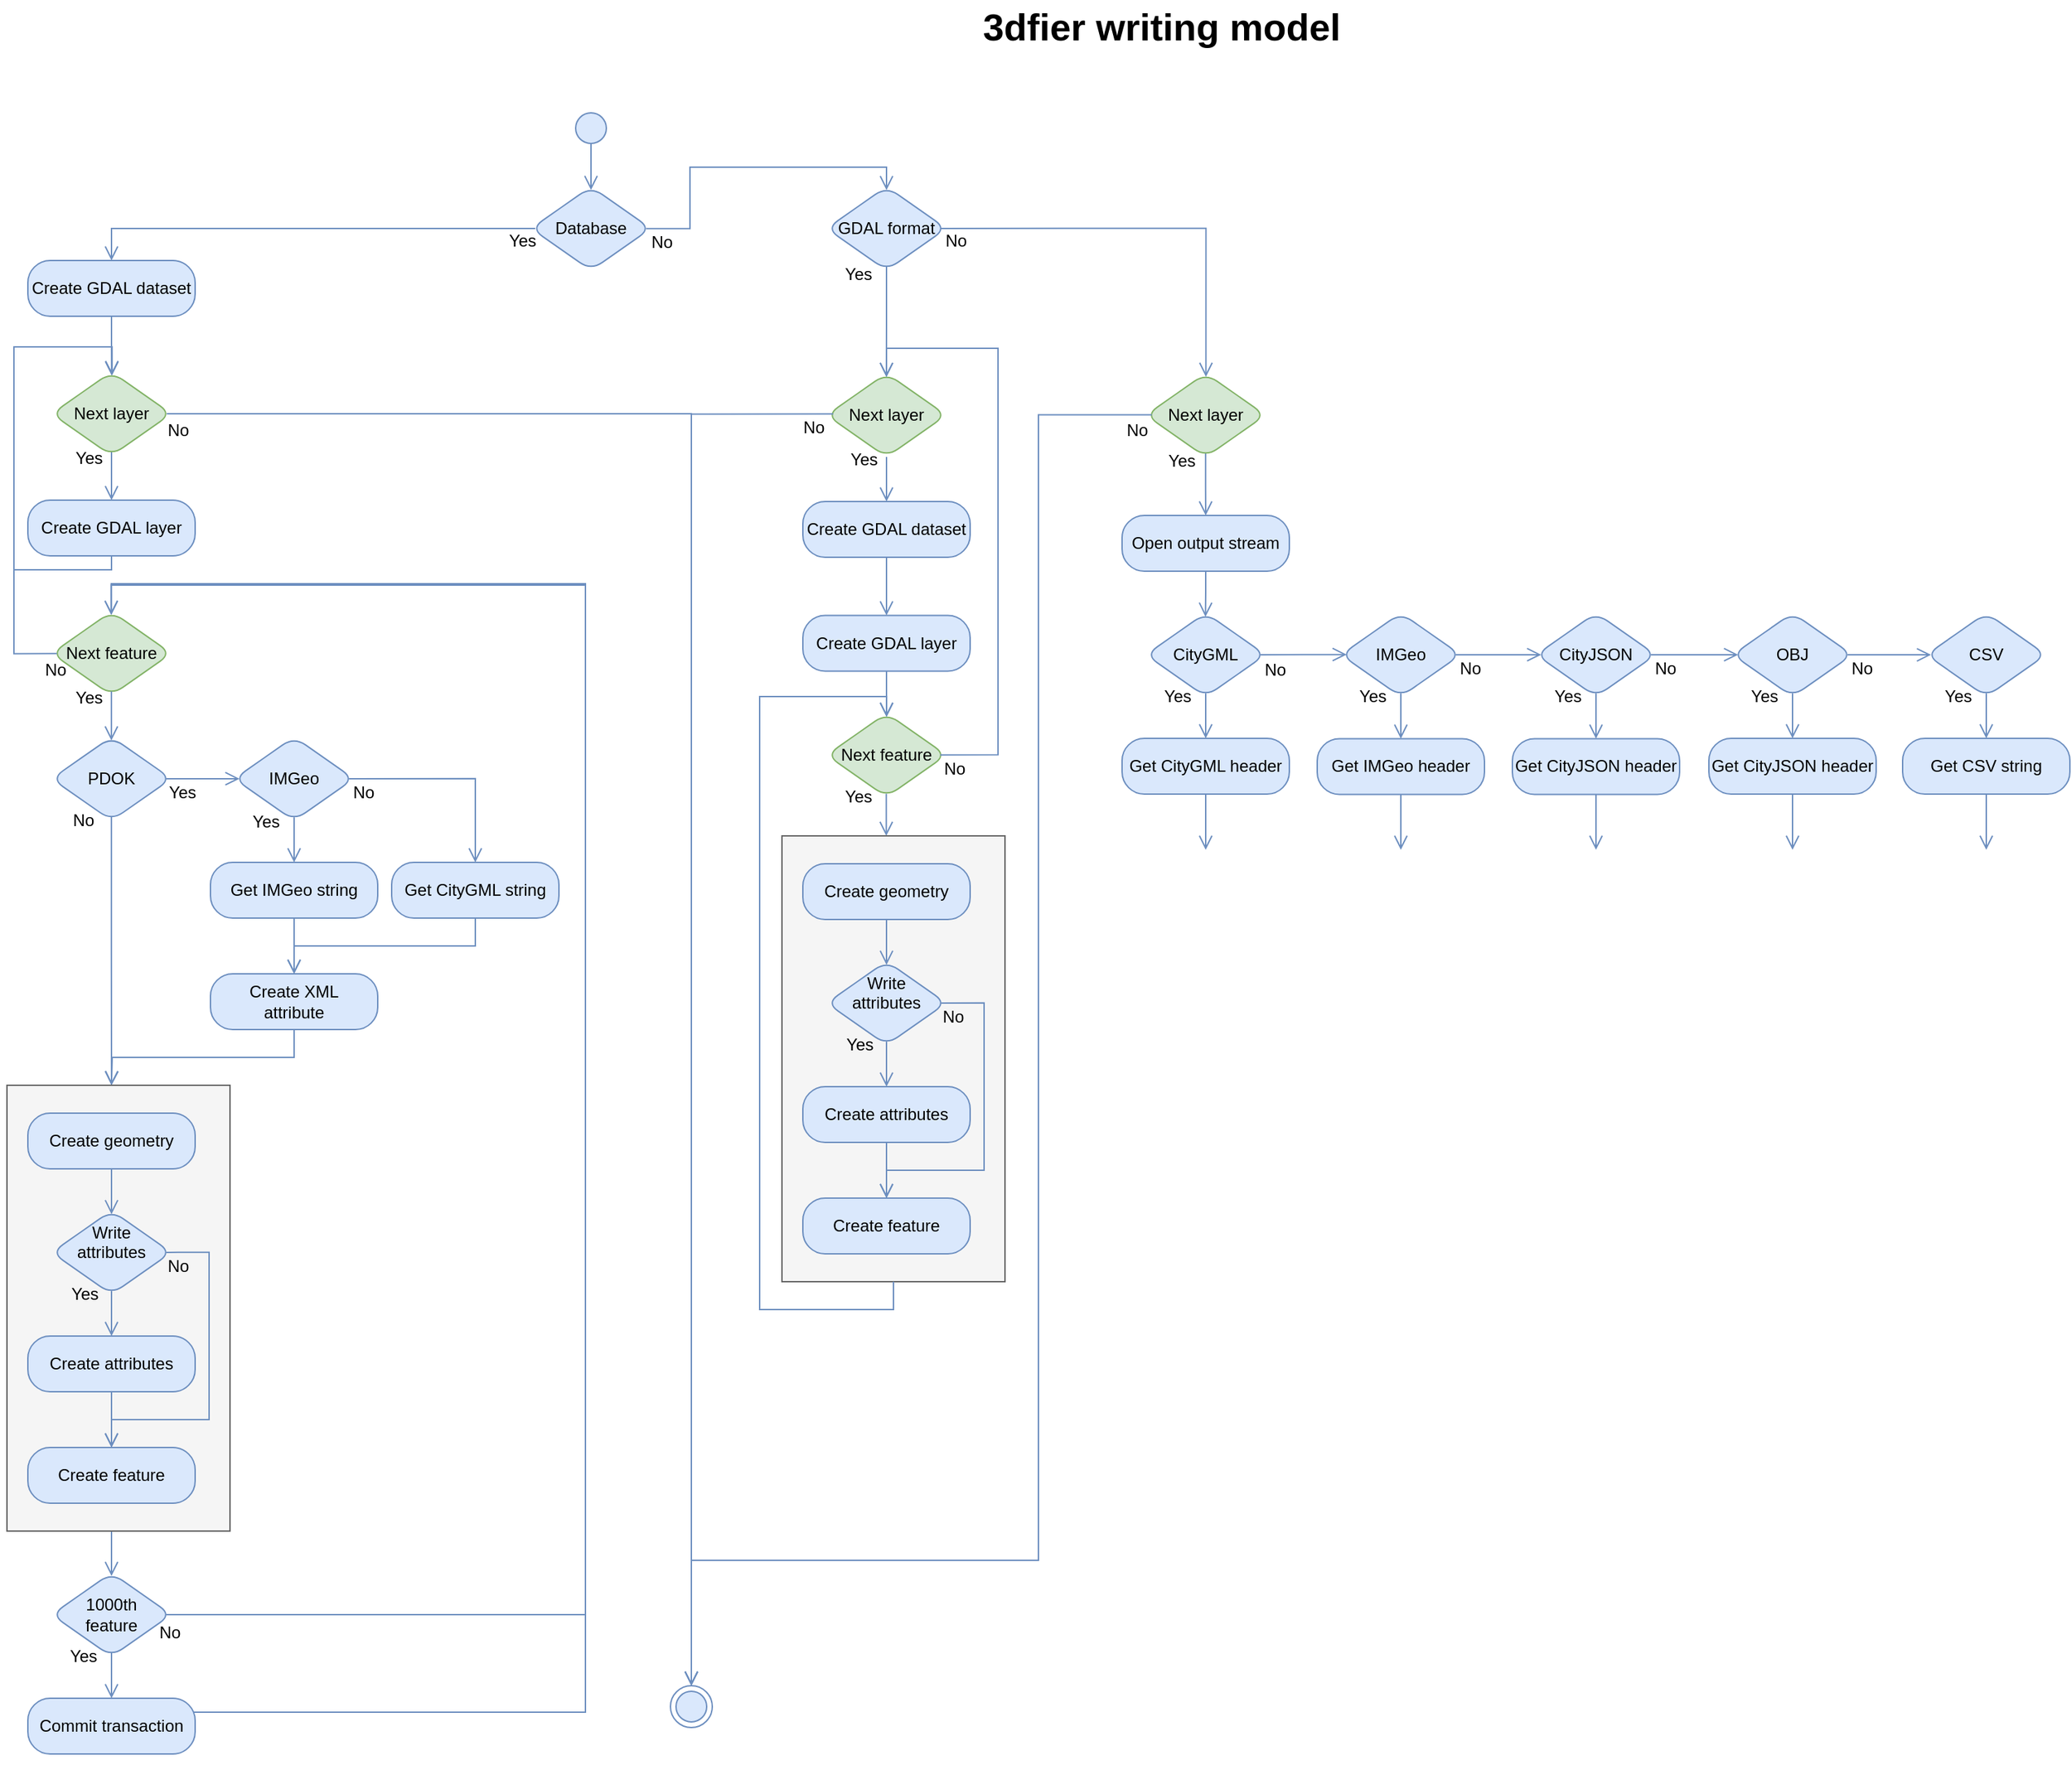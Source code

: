 <mxfile version="12.6.5" type="device"><diagram id="SlvEKLJ4SIaSyPUwSexk" name="Page-1"><mxGraphModel dx="1181" dy="191" grid="1" gridSize="10" guides="1" tooltips="1" connect="1" arrows="1" fold="1" page="1" pageScale="1" pageWidth="850" pageHeight="1100" math="0" shadow="0"><root><mxCell id="0"/><mxCell id="1" parent="0"/><mxCell id="UIED0F15YRQl4tBOvIVr-1" value="3dfier writing model" style="text;strokeColor=none;fillColor=none;html=1;fontSize=27;fontStyle=1;verticalAlign=middle;align=center;rounded=0;shadow=0;" parent="1" vertex="1"><mxGeometry x="78" y="30" width="319" height="40" as="geometry"/></mxCell><mxCell id="UIED0F15YRQl4tBOvIVr-2" value="" style="ellipse;html=1;shape=startState;fillColor=#dae8fc;strokeColor=#6c8ebf;shadow=0;" parent="1" vertex="1"><mxGeometry x="-186" y="107" width="30" height="30" as="geometry"/></mxCell><mxCell id="UIED0F15YRQl4tBOvIVr-3" value="" style="edgeStyle=orthogonalEdgeStyle;html=1;verticalAlign=bottom;endArrow=open;endSize=8;strokeColor=#6c8ebf;fillColor=#dae8fc;shadow=0;exitX=0.5;exitY=0.875;exitDx=0;exitDy=0;rounded=0;exitPerimeter=0;entryX=0.5;entryY=0.04;entryDx=0;entryDy=0;entryPerimeter=0;" parent="1" source="UIED0F15YRQl4tBOvIVr-2" target="UIED0F15YRQl4tBOvIVr-17" edge="1"><mxGeometry relative="1" as="geometry"><mxPoint x="-256" y="164" as="targetPoint"/><mxPoint x="-171" y="161" as="sourcePoint"/></mxGeometry></mxCell><mxCell id="UIED0F15YRQl4tBOvIVr-4" value="Open output stream" style="rounded=1;whiteSpace=wrap;html=1;arcSize=40;fillColor=#dae8fc;strokeColor=#6c8ebf;shadow=0;" parent="1" vertex="1"><mxGeometry x="210" y="400" width="120" height="40" as="geometry"/></mxCell><mxCell id="UIED0F15YRQl4tBOvIVr-9" value="GDAL format" style="rhombus;whiteSpace=wrap;html=1;fillColor=#dae8fc;strokeColor=#6c8ebf;rounded=1;shadow=0;strokeWidth=1;perimeterSpacing=0;" parent="1" vertex="1"><mxGeometry x="-2" y="164.0" width="86" height="60" as="geometry"/></mxCell><mxCell id="UIED0F15YRQl4tBOvIVr-10" value="No" style="text;html=1;strokeColor=none;fillColor=none;align=center;verticalAlign=middle;whiteSpace=wrap;rounded=0;" parent="1" vertex="1"><mxGeometry x="71.0" y="193.0" width="40" height="20" as="geometry"/></mxCell><mxCell id="UIED0F15YRQl4tBOvIVr-11" value="Yes" style="text;html=1;strokeColor=none;fillColor=none;align=center;verticalAlign=middle;whiteSpace=wrap;rounded=0;" parent="1" vertex="1"><mxGeometry x="1.0" y="217.0" width="40" height="20" as="geometry"/></mxCell><mxCell id="UIED0F15YRQl4tBOvIVr-12" value="" style="edgeStyle=orthogonalEdgeStyle;html=1;verticalAlign=bottom;endArrow=open;endSize=8;strokeColor=#6c8ebf;fillColor=#dae8fc;shadow=0;exitX=0.499;exitY=0.952;exitDx=0;exitDy=0;rounded=0;exitPerimeter=0;entryX=0.5;entryY=0;entryDx=0;entryDy=0;" parent="1" source="UIED0F15YRQl4tBOvIVr-22" target="UIED0F15YRQl4tBOvIVr-4" edge="1"><mxGeometry relative="1" as="geometry"><mxPoint x="270" y="290" as="targetPoint"/><mxPoint x="270.172" y="257.56" as="sourcePoint"/></mxGeometry></mxCell><mxCell id="UIED0F15YRQl4tBOvIVr-17" value="Database" style="rhombus;whiteSpace=wrap;html=1;fillColor=#dae8fc;strokeColor=#6c8ebf;rounded=1;shadow=0;strokeWidth=1;perimeterSpacing=0;" parent="1" vertex="1"><mxGeometry x="-214" y="164.0" width="86" height="60" as="geometry"/></mxCell><mxCell id="UIED0F15YRQl4tBOvIVr-18" value="No" style="text;html=1;strokeColor=none;fillColor=none;align=center;verticalAlign=middle;whiteSpace=wrap;rounded=0;" parent="1" vertex="1"><mxGeometry x="-140.0" y="193.86" width="40" height="20" as="geometry"/></mxCell><mxCell id="UIED0F15YRQl4tBOvIVr-19" value="Yes" style="text;html=1;strokeColor=none;fillColor=none;align=center;verticalAlign=middle;whiteSpace=wrap;rounded=0;" parent="1" vertex="1"><mxGeometry x="-240.0" y="193.0" width="40" height="20" as="geometry"/></mxCell><mxCell id="UIED0F15YRQl4tBOvIVr-21" value="" style="edgeStyle=orthogonalEdgeStyle;html=1;verticalAlign=bottom;endArrow=open;endSize=8;strokeColor=#6c8ebf;fillColor=#dae8fc;shadow=0;entryX=0.5;entryY=0.041;entryDx=0;entryDy=0;exitX=0.96;exitY=0.502;exitDx=0;exitDy=0;rounded=0;entryPerimeter=0;exitPerimeter=0;" parent="1" source="UIED0F15YRQl4tBOvIVr-17" target="UIED0F15YRQl4tBOvIVr-9" edge="1"><mxGeometry relative="1" as="geometry"><mxPoint x="434.57" y="189.83" as="targetPoint"/><mxPoint x="395.002" y="189.83" as="sourcePoint"/><Array as="points"><mxPoint x="-100" y="194"/><mxPoint x="-100" y="150"/><mxPoint x="41" y="150"/></Array></mxGeometry></mxCell><mxCell id="UIED0F15YRQl4tBOvIVr-22" value="Next layer" style="rhombus;whiteSpace=wrap;html=1;fillColor=#d5e8d4;strokeColor=#82b366;rounded=1;shadow=0;strokeWidth=1;perimeterSpacing=0;" parent="1" vertex="1"><mxGeometry x="227" y="298.0" width="86" height="60" as="geometry"/></mxCell><mxCell id="UIED0F15YRQl4tBOvIVr-23" value="No" style="text;html=1;strokeColor=none;fillColor=none;align=center;verticalAlign=middle;whiteSpace=wrap;rounded=0;" parent="1" vertex="1"><mxGeometry x="201.0" y="329.0" width="40" height="20" as="geometry"/></mxCell><mxCell id="UIED0F15YRQl4tBOvIVr-24" value="Yes" style="text;html=1;strokeColor=none;fillColor=none;align=center;verticalAlign=middle;whiteSpace=wrap;rounded=0;" parent="1" vertex="1"><mxGeometry x="233.0" y="351.0" width="40" height="20" as="geometry"/></mxCell><mxCell id="UIED0F15YRQl4tBOvIVr-25" value="" style="edgeStyle=orthogonalEdgeStyle;html=1;verticalAlign=bottom;endArrow=open;endSize=8;strokeColor=#6c8ebf;fillColor=#dae8fc;shadow=0;exitX=0.05;exitY=0.495;exitDx=0;exitDy=0;rounded=0;exitPerimeter=0;entryX=0.5;entryY=0;entryDx=0;entryDy=0;" parent="1" source="UIED0F15YRQl4tBOvIVr-22" target="IHtqSzfHKVpkXpdsXyN--73" edge="1"><mxGeometry relative="1" as="geometry"><mxPoint x="390" y="460" as="targetPoint"/><mxPoint x="356.172" y="435.05" as="sourcePoint"/><Array as="points"><mxPoint x="150" y="328"/><mxPoint x="150" y="1150"/><mxPoint x="-99" y="1150"/></Array></mxGeometry></mxCell><mxCell id="UIED0F15YRQl4tBOvIVr-27" value="" style="edgeStyle=orthogonalEdgeStyle;html=1;verticalAlign=bottom;endArrow=open;endSize=8;strokeColor=#6c8ebf;fillColor=#dae8fc;shadow=0;rounded=0;exitX=0.035;exitY=0.5;exitDx=0;exitDy=0;exitPerimeter=0;entryX=0.5;entryY=0;entryDx=0;entryDy=0;" parent="1" source="UIED0F15YRQl4tBOvIVr-17" target="UIED0F15YRQl4tBOvIVr-33" edge="1"><mxGeometry relative="1" as="geometry"><mxPoint x="710" y="178" as="targetPoint"/><mxPoint x="582" y="190" as="sourcePoint"/><Array as="points"><mxPoint x="-515" y="194"/></Array></mxGeometry></mxCell><mxCell id="UIED0F15YRQl4tBOvIVr-28" value="" style="edgeStyle=orthogonalEdgeStyle;html=1;verticalAlign=bottom;endArrow=open;endSize=8;strokeColor=#6c8ebf;fillColor=#dae8fc;shadow=0;rounded=0;entryX=0.499;entryY=0.043;entryDx=0;entryDy=0;entryPerimeter=0;exitX=0.5;exitY=0.955;exitDx=0;exitDy=0;exitPerimeter=0;" parent="1" source="UIED0F15YRQl4tBOvIVr-9" target="IHtqSzfHKVpkXpdsXyN--68" edge="1"><mxGeometry relative="1" as="geometry"><mxPoint x="220.914" y="300.4" as="targetPoint"/><mxPoint x="60" y="230" as="sourcePoint"/></mxGeometry></mxCell><mxCell id="UIED0F15YRQl4tBOvIVr-32" value="Create GDAL layer" style="rounded=1;whiteSpace=wrap;html=1;arcSize=40;fillColor=#dae8fc;strokeColor=#6c8ebf;shadow=0;" parent="1" vertex="1"><mxGeometry x="-575" y="389" width="120" height="40" as="geometry"/></mxCell><mxCell id="UIED0F15YRQl4tBOvIVr-33" value="Create GDAL dataset" style="rounded=1;whiteSpace=wrap;html=1;arcSize=40;fillColor=#dae8fc;strokeColor=#6c8ebf;shadow=0;" parent="1" vertex="1"><mxGeometry x="-575" y="217" width="120" height="40" as="geometry"/></mxCell><mxCell id="UIED0F15YRQl4tBOvIVr-35" value="" style="edgeStyle=orthogonalEdgeStyle;html=1;verticalAlign=bottom;endArrow=open;endSize=8;strokeColor=#6c8ebf;fillColor=#dae8fc;shadow=0;entryX=0.5;entryY=0;entryDx=0;entryDy=0;exitX=0.5;exitY=0.955;exitDx=0;exitDy=0;rounded=0;exitPerimeter=0;" parent="1" source="UIED0F15YRQl4tBOvIVr-38" target="UIED0F15YRQl4tBOvIVr-32" edge="1"><mxGeometry relative="1" as="geometry"><mxPoint x="-790.172" y="269.19" as="targetPoint"/><mxPoint x="-515" y="256.61" as="sourcePoint"/></mxGeometry></mxCell><mxCell id="UIED0F15YRQl4tBOvIVr-38" value="Next layer" style="rhombus;whiteSpace=wrap;html=1;fillColor=#d5e8d4;strokeColor=#82b366;rounded=1;shadow=0;strokeWidth=1;perimeterSpacing=0;" parent="1" vertex="1"><mxGeometry x="-558" y="297" width="86" height="60" as="geometry"/></mxCell><mxCell id="UIED0F15YRQl4tBOvIVr-39" value="No" style="text;html=1;strokeColor=none;fillColor=none;align=center;verticalAlign=middle;whiteSpace=wrap;rounded=0;" parent="1" vertex="1"><mxGeometry x="-487.0" y="328.75" width="40" height="20" as="geometry"/></mxCell><mxCell id="UIED0F15YRQl4tBOvIVr-40" value="Yes" style="text;html=1;strokeColor=none;fillColor=none;align=center;verticalAlign=middle;whiteSpace=wrap;rounded=0;" parent="1" vertex="1"><mxGeometry x="-551.0" y="348.75" width="40" height="20" as="geometry"/></mxCell><mxCell id="UIED0F15YRQl4tBOvIVr-42" value="" style="edgeStyle=orthogonalEdgeStyle;html=1;verticalAlign=bottom;endArrow=open;endSize=8;strokeColor=#6c8ebf;fillColor=#dae8fc;shadow=0;exitX=0.5;exitY=1;exitDx=0;exitDy=0;rounded=0;entryX=0.504;entryY=0.039;entryDx=0;entryDy=0;entryPerimeter=0;" parent="1" source="UIED0F15YRQl4tBOvIVr-33" target="UIED0F15YRQl4tBOvIVr-38" edge="1"><mxGeometry relative="1" as="geometry"><mxPoint x="-495" y="289" as="targetPoint"/><mxPoint x="-504.344" y="363.21" as="sourcePoint"/></mxGeometry></mxCell><mxCell id="UIED0F15YRQl4tBOvIVr-43" value="" style="edgeStyle=orthogonalEdgeStyle;html=1;verticalAlign=bottom;endArrow=open;endSize=8;strokeColor=#6c8ebf;fillColor=#dae8fc;shadow=0;entryX=0.503;entryY=0.042;entryDx=0;entryDy=0;exitX=0.5;exitY=1;exitDx=0;exitDy=0;rounded=0;entryPerimeter=0;" parent="1" source="UIED0F15YRQl4tBOvIVr-32" target="UIED0F15YRQl4tBOvIVr-38" edge="1"><mxGeometry relative="1" as="geometry"><mxPoint x="-505" y="394.75" as="targetPoint"/><mxPoint x="-505.344" y="363.46" as="sourcePoint"/><Array as="points"><mxPoint x="-515" y="439"/><mxPoint x="-585" y="439"/><mxPoint x="-585" y="279"/><mxPoint x="-515" y="279"/></Array></mxGeometry></mxCell><mxCell id="UIED0F15YRQl4tBOvIVr-44" value="" style="edgeStyle=orthogonalEdgeStyle;html=1;verticalAlign=bottom;endArrow=open;endSize=8;strokeColor=#6c8ebf;fillColor=#dae8fc;shadow=0;exitX=0.961;exitY=0.5;exitDx=0;exitDy=0;rounded=0;exitPerimeter=0;entryX=0.5;entryY=0;entryDx=0;entryDy=0;" parent="1" source="UIED0F15YRQl4tBOvIVr-38" target="IHtqSzfHKVpkXpdsXyN--73" edge="1"><mxGeometry relative="1" as="geometry"><mxPoint x="-140" y="436" as="targetPoint"/><mxPoint x="-505" y="399.667" as="sourcePoint"/><Array as="points"><mxPoint x="-99" y="327"/></Array></mxGeometry></mxCell><mxCell id="UIED0F15YRQl4tBOvIVr-45" value="Next feature" style="rhombus;whiteSpace=wrap;html=1;fillColor=#d5e8d4;strokeColor=#82b366;rounded=1;shadow=0;strokeWidth=1;perimeterSpacing=0;" parent="1" vertex="1"><mxGeometry x="-558" y="469" width="86" height="60" as="geometry"/></mxCell><mxCell id="UIED0F15YRQl4tBOvIVr-46" value="No" style="text;html=1;strokeColor=none;fillColor=none;align=center;verticalAlign=middle;whiteSpace=wrap;rounded=0;" parent="1" vertex="1"><mxGeometry x="-575.0" y="500.75" width="40" height="20" as="geometry"/></mxCell><mxCell id="UIED0F15YRQl4tBOvIVr-47" value="Yes" style="text;html=1;strokeColor=none;fillColor=none;align=center;verticalAlign=middle;whiteSpace=wrap;rounded=0;" parent="1" vertex="1"><mxGeometry x="-551.0" y="520.75" width="40" height="20" as="geometry"/></mxCell><mxCell id="UIED0F15YRQl4tBOvIVr-48" value="" style="edgeStyle=orthogonalEdgeStyle;html=1;verticalAlign=bottom;endArrow=open;endSize=8;strokeColor=#6c8ebf;fillColor=#dae8fc;shadow=0;exitX=0.499;exitY=0.955;exitDx=0;exitDy=0;rounded=0;exitPerimeter=0;entryX=0.499;entryY=0.043;entryDx=0;entryDy=0;entryPerimeter=0;" parent="1" source="UIED0F15YRQl4tBOvIVr-45" target="IHtqSzfHKVpkXpdsXyN--44" edge="1"><mxGeometry relative="1" as="geometry"><mxPoint x="-515" y="565" as="targetPoint"/><mxPoint x="-511.004" y="529" as="sourcePoint"/><Array as="points"/></mxGeometry></mxCell><mxCell id="UIED0F15YRQl4tBOvIVr-49" value="" style="edgeStyle=orthogonalEdgeStyle;html=1;verticalAlign=bottom;endArrow=open;endSize=8;strokeColor=#6c8ebf;fillColor=#dae8fc;shadow=0;rounded=0;entryX=0.498;entryY=0.04;entryDx=0;entryDy=0;entryPerimeter=0;exitX=0.5;exitY=1;exitDx=0;exitDy=0;" parent="1" source="IHtqSzfHKVpkXpdsXyN--41" target="UIED0F15YRQl4tBOvIVr-45" edge="1"><mxGeometry relative="1" as="geometry"><mxPoint x="-512.667" y="469" as="targetPoint"/><mxPoint x="-505" y="1359" as="sourcePoint"/><Array as="points"><mxPoint x="-515" y="1259"/><mxPoint x="-175" y="1259"/><mxPoint x="-175" y="449"/><mxPoint x="-515" y="449"/></Array></mxGeometry></mxCell><mxCell id="IHtqSzfHKVpkXpdsXyN--1" value="" style="edgeStyle=orthogonalEdgeStyle;html=1;verticalAlign=bottom;endArrow=open;endSize=8;strokeColor=#6c8ebf;fillColor=#dae8fc;shadow=0;entryX=0.502;entryY=0.044;entryDx=0;entryDy=0;exitX=0.044;exitY=0.503;exitDx=0;exitDy=0;rounded=0;exitPerimeter=0;entryPerimeter=0;" parent="1" source="UIED0F15YRQl4tBOvIVr-45" target="UIED0F15YRQl4tBOvIVr-38" edge="1"><mxGeometry relative="1" as="geometry"><mxPoint x="-505" y="310" as="targetPoint"/><mxPoint x="-505" y="439" as="sourcePoint"/><Array as="points"><mxPoint x="-585" y="499"/><mxPoint x="-585" y="279"/><mxPoint x="-515" y="279"/></Array></mxGeometry></mxCell><mxCell id="IHtqSzfHKVpkXpdsXyN--2" value="IMGeo" style="rhombus;whiteSpace=wrap;html=1;fillColor=#dae8fc;strokeColor=#6c8ebf;rounded=1;shadow=0;strokeWidth=1;perimeterSpacing=0;" parent="1" vertex="1"><mxGeometry x="-427" y="559" width="86" height="60" as="geometry"/></mxCell><mxCell id="IHtqSzfHKVpkXpdsXyN--3" value="No" style="text;html=1;strokeColor=none;fillColor=none;align=center;verticalAlign=middle;whiteSpace=wrap;rounded=0;" parent="1" vertex="1"><mxGeometry x="-354.0" y="589.0" width="40" height="20" as="geometry"/></mxCell><mxCell id="IHtqSzfHKVpkXpdsXyN--4" value="Yes" style="text;html=1;strokeColor=none;fillColor=none;align=center;verticalAlign=middle;whiteSpace=wrap;rounded=0;" parent="1" vertex="1"><mxGeometry x="-424.0" y="610.0" width="40" height="20" as="geometry"/></mxCell><mxCell id="IHtqSzfHKVpkXpdsXyN--5" value="" style="edgeStyle=orthogonalEdgeStyle;html=1;verticalAlign=bottom;endArrow=open;endSize=8;strokeColor=#6c8ebf;fillColor=#dae8fc;shadow=0;exitX=0.5;exitY=0.96;exitDx=0;exitDy=0;rounded=0;exitPerimeter=0;entryX=0.5;entryY=0;entryDx=0;entryDy=0;" parent="1" source="IHtqSzfHKVpkXpdsXyN--2" target="IHtqSzfHKVpkXpdsXyN--12" edge="1"><mxGeometry relative="1" as="geometry"><mxPoint x="-383.793" y="651.491" as="targetPoint"/><mxPoint x="-383.828" y="618.81" as="sourcePoint"/></mxGeometry></mxCell><mxCell id="IHtqSzfHKVpkXpdsXyN--6" value="" style="edgeStyle=orthogonalEdgeStyle;html=1;verticalAlign=bottom;endArrow=open;endSize=8;strokeColor=#6c8ebf;fillColor=#dae8fc;shadow=0;rounded=0;entryX=0.5;entryY=0;entryDx=0;entryDy=0;exitX=0.956;exitY=0.499;exitDx=0;exitDy=0;exitPerimeter=0;" parent="1" source="IHtqSzfHKVpkXpdsXyN--2" target="IHtqSzfHKVpkXpdsXyN--14" edge="1"><mxGeometry relative="1" as="geometry"><mxPoint x="-559" y="601" as="targetPoint"/><mxPoint x="-344" y="589" as="sourcePoint"/></mxGeometry></mxCell><mxCell id="IHtqSzfHKVpkXpdsXyN--12" value="Get IMGeo string" style="rounded=1;whiteSpace=wrap;html=1;arcSize=40;fillColor=#dae8fc;strokeColor=#6c8ebf;shadow=0;" parent="1" vertex="1"><mxGeometry x="-444" y="649" width="120" height="40" as="geometry"/></mxCell><mxCell id="IHtqSzfHKVpkXpdsXyN--13" value="" style="edgeStyle=orthogonalEdgeStyle;html=1;verticalAlign=bottom;endArrow=open;endSize=8;strokeColor=#6c8ebf;fillColor=#dae8fc;shadow=0;entryX=0.5;entryY=0;entryDx=0;entryDy=0;exitX=0.5;exitY=1;exitDx=0;exitDy=0;rounded=0;" parent="1" source="IHtqSzfHKVpkXpdsXyN--12" target="IHtqSzfHKVpkXpdsXyN--16" edge="1"><mxGeometry relative="1" as="geometry"><mxPoint x="-384.2" y="726" as="targetPoint"/><mxPoint x="-384.2" y="689" as="sourcePoint"/></mxGeometry></mxCell><mxCell id="IHtqSzfHKVpkXpdsXyN--14" value="Get CityGML string" style="rounded=1;whiteSpace=wrap;html=1;arcSize=40;fillColor=#dae8fc;strokeColor=#6c8ebf;shadow=0;" parent="1" vertex="1"><mxGeometry x="-314" y="649" width="120" height="40" as="geometry"/></mxCell><mxCell id="IHtqSzfHKVpkXpdsXyN--15" value="" style="edgeStyle=orthogonalEdgeStyle;html=1;verticalAlign=bottom;endArrow=open;endSize=8;strokeColor=#6c8ebf;fillColor=#dae8fc;shadow=0;exitX=0.5;exitY=1;exitDx=0;exitDy=0;rounded=0;entryX=0.5;entryY=0;entryDx=0;entryDy=0;" parent="1" source="IHtqSzfHKVpkXpdsXyN--14" target="IHtqSzfHKVpkXpdsXyN--16" edge="1"><mxGeometry relative="1" as="geometry"><mxPoint x="-344" y="729" as="targetPoint"/><mxPoint x="-256.2" y="680.43" as="sourcePoint"/></mxGeometry></mxCell><mxCell id="IHtqSzfHKVpkXpdsXyN--16" value="Create XML&lt;br&gt;attribute" style="rounded=1;whiteSpace=wrap;html=1;arcSize=40;fillColor=#dae8fc;strokeColor=#6c8ebf;shadow=0;" parent="1" vertex="1"><mxGeometry x="-444" y="729" width="120" height="40" as="geometry"/></mxCell><mxCell id="IHtqSzfHKVpkXpdsXyN--17" value="" style="edgeStyle=orthogonalEdgeStyle;html=1;verticalAlign=bottom;endArrow=open;endSize=8;strokeColor=#6c8ebf;fillColor=#dae8fc;shadow=0;entryX=0.5;entryY=0;entryDx=0;entryDy=0;exitX=0.5;exitY=1;exitDx=0;exitDy=0;rounded=0;" parent="1" source="IHtqSzfHKVpkXpdsXyN--16" edge="1"><mxGeometry relative="1" as="geometry"><mxPoint x="-515" y="809" as="targetPoint"/><mxPoint x="-515.2" y="769" as="sourcePoint"/></mxGeometry></mxCell><mxCell id="IHtqSzfHKVpkXpdsXyN--22" value="" style="edgeStyle=orthogonalEdgeStyle;html=1;verticalAlign=bottom;endArrow=open;endSize=8;strokeColor=#6c8ebf;fillColor=#dae8fc;shadow=0;exitX=0.5;exitY=1;exitDx=0;exitDy=0;rounded=0;entryX=0.5;entryY=0.037;entryDx=0;entryDy=0;entryPerimeter=0;" parent="1" edge="1"><mxGeometry relative="1" as="geometry"><mxPoint x="-515" y="1161.22" as="targetPoint"/><mxPoint x="-515" y="1129" as="sourcePoint"/></mxGeometry></mxCell><mxCell id="IHtqSzfHKVpkXpdsXyN--38" value="1000th &lt;br&gt;feature" style="rhombus;whiteSpace=wrap;html=1;fillColor=#dae8fc;strokeColor=#6c8ebf;rounded=1;shadow=0;strokeWidth=1;perimeterSpacing=0;" parent="1" vertex="1"><mxGeometry x="-558" y="1159" width="86" height="60" as="geometry"/></mxCell><mxCell id="IHtqSzfHKVpkXpdsXyN--39" value="No" style="text;html=1;strokeColor=none;fillColor=none;align=center;verticalAlign=middle;whiteSpace=wrap;rounded=0;" parent="1" vertex="1"><mxGeometry x="-493.0" y="1192" width="40" height="20" as="geometry"/></mxCell><mxCell id="IHtqSzfHKVpkXpdsXyN--40" value="Yes" style="text;html=1;strokeColor=none;fillColor=none;align=center;verticalAlign=middle;whiteSpace=wrap;rounded=0;" parent="1" vertex="1"><mxGeometry x="-555.0" y="1209" width="40" height="20" as="geometry"/></mxCell><mxCell id="IHtqSzfHKVpkXpdsXyN--41" value="Commit transaction" style="rounded=1;whiteSpace=wrap;html=1;arcSize=40;fillColor=#dae8fc;strokeColor=#6c8ebf;shadow=0;" parent="1" vertex="1"><mxGeometry x="-575" y="1249" width="120" height="40" as="geometry"/></mxCell><mxCell id="IHtqSzfHKVpkXpdsXyN--42" value="" style="edgeStyle=orthogonalEdgeStyle;html=1;verticalAlign=bottom;endArrow=open;endSize=8;strokeColor=#6c8ebf;fillColor=#dae8fc;shadow=0;exitX=0.955;exitY=0.5;exitDx=0;exitDy=0;rounded=0;exitPerimeter=0;entryX=0.498;entryY=0.04;entryDx=0;entryDy=0;entryPerimeter=0;" parent="1" source="IHtqSzfHKVpkXpdsXyN--38" target="UIED0F15YRQl4tBOvIVr-45" edge="1"><mxGeometry relative="1" as="geometry"><mxPoint x="-315" y="1069" as="targetPoint"/><mxPoint x="-513.2" y="1169" as="sourcePoint"/><Array as="points"><mxPoint x="-175" y="1189"/><mxPoint x="-175" y="450"/><mxPoint x="-515" y="450"/></Array></mxGeometry></mxCell><mxCell id="IHtqSzfHKVpkXpdsXyN--43" value="" style="edgeStyle=orthogonalEdgeStyle;html=1;verticalAlign=bottom;endArrow=open;endSize=8;strokeColor=#6c8ebf;fillColor=#dae8fc;shadow=0;exitX=0.5;exitY=0.955;exitDx=0;exitDy=0;rounded=0;exitPerimeter=0;entryX=0.5;entryY=0;entryDx=0;entryDy=0;" parent="1" source="IHtqSzfHKVpkXpdsXyN--38" target="IHtqSzfHKVpkXpdsXyN--41" edge="1"><mxGeometry relative="1" as="geometry"><mxPoint x="-515" y="1249" as="targetPoint"/><mxPoint x="-503" y="1299" as="sourcePoint"/></mxGeometry></mxCell><mxCell id="IHtqSzfHKVpkXpdsXyN--44" value="PDOK" style="rhombus;whiteSpace=wrap;html=1;fillColor=#dae8fc;strokeColor=#6c8ebf;rounded=1;shadow=0;strokeWidth=1;perimeterSpacing=0;" parent="1" vertex="1"><mxGeometry x="-558" y="558.95" width="86" height="60" as="geometry"/></mxCell><mxCell id="IHtqSzfHKVpkXpdsXyN--45" value="No" style="text;html=1;strokeColor=none;fillColor=none;align=center;verticalAlign=middle;whiteSpace=wrap;rounded=0;rotation=0;" parent="1" vertex="1"><mxGeometry x="-555.0" y="609.0" width="40" height="20" as="geometry"/></mxCell><mxCell id="IHtqSzfHKVpkXpdsXyN--46" value="Yes" style="text;html=1;strokeColor=none;fillColor=none;align=center;verticalAlign=middle;whiteSpace=wrap;rounded=0;" parent="1" vertex="1"><mxGeometry x="-484.0" y="589.0" width="40" height="20" as="geometry"/></mxCell><mxCell id="IHtqSzfHKVpkXpdsXyN--47" value="" style="edgeStyle=orthogonalEdgeStyle;html=1;verticalAlign=bottom;endArrow=open;endSize=8;strokeColor=#6c8ebf;fillColor=#dae8fc;shadow=0;rounded=0;exitX=0.955;exitY=0.5;exitDx=0;exitDy=0;exitPerimeter=0;entryX=0.044;entryY=0.499;entryDx=0;entryDy=0;entryPerimeter=0;" parent="1" source="IHtqSzfHKVpkXpdsXyN--44" target="IHtqSzfHKVpkXpdsXyN--2" edge="1"><mxGeometry relative="1" as="geometry"><mxPoint x="-425" y="589" as="targetPoint"/><mxPoint x="-334.784" y="598.94" as="sourcePoint"/></mxGeometry></mxCell><mxCell id="IHtqSzfHKVpkXpdsXyN--48" value="" style="edgeStyle=orthogonalEdgeStyle;html=1;verticalAlign=bottom;endArrow=open;endSize=8;strokeColor=#6c8ebf;fillColor=#dae8fc;shadow=0;rounded=0;exitX=0.499;exitY=0.957;exitDx=0;exitDy=0;exitPerimeter=0;entryX=0.5;entryY=0;entryDx=0;entryDy=0;" parent="1" source="IHtqSzfHKVpkXpdsXyN--44" edge="1"><mxGeometry relative="1" as="geometry"><mxPoint x="-515" y="809" as="targetPoint"/><mxPoint x="-551.0" y="689.01" as="sourcePoint"/></mxGeometry></mxCell><mxCell id="IHtqSzfHKVpkXpdsXyN--68" value="Next layer" style="rhombus;whiteSpace=wrap;html=1;fillColor=#d5e8d4;strokeColor=#82b366;rounded=1;shadow=0;strokeWidth=1;perimeterSpacing=0;" parent="1" vertex="1"><mxGeometry x="-2" y="298" width="86" height="60" as="geometry"/></mxCell><mxCell id="IHtqSzfHKVpkXpdsXyN--69" value="No" style="text;html=1;strokeColor=none;fillColor=none;align=center;verticalAlign=middle;whiteSpace=wrap;rounded=0;" parent="1" vertex="1"><mxGeometry x="-30.95" y="327.0" width="40" height="20" as="geometry"/></mxCell><mxCell id="IHtqSzfHKVpkXpdsXyN--70" value="Yes" style="text;html=1;strokeColor=none;fillColor=none;align=center;verticalAlign=middle;whiteSpace=wrap;rounded=0;" parent="1" vertex="1"><mxGeometry x="5.05" y="349.75" width="40" height="20" as="geometry"/></mxCell><mxCell id="IHtqSzfHKVpkXpdsXyN--72" value="" style="edgeStyle=orthogonalEdgeStyle;html=1;verticalAlign=bottom;endArrow=open;endSize=8;strokeColor=#6c8ebf;fillColor=#dae8fc;shadow=0;rounded=0;exitX=0.055;exitY=0.486;exitDx=0;exitDy=0;exitPerimeter=0;entryX=0.5;entryY=0;entryDx=0;entryDy=0;" parent="1" source="IHtqSzfHKVpkXpdsXyN--68" target="IHtqSzfHKVpkXpdsXyN--73" edge="1"><mxGeometry relative="1" as="geometry"><mxPoint x="-39" y="980" as="targetPoint"/><mxPoint x="52" y="189" as="sourcePoint"/><Array as="points"><mxPoint x="-99" y="327"/></Array></mxGeometry></mxCell><mxCell id="IHtqSzfHKVpkXpdsXyN--73" value="" style="ellipse;html=1;shape=endState;fillColor=#dae8fc;strokeColor=#6c8ebf;rounded=1;shadow=0;" parent="1" vertex="1"><mxGeometry x="-114" y="1240" width="30" height="30" as="geometry"/></mxCell><mxCell id="IHtqSzfHKVpkXpdsXyN--74" value="Create GDAL layer" style="rounded=1;whiteSpace=wrap;html=1;arcSize=40;fillColor=#dae8fc;strokeColor=#6c8ebf;shadow=0;" parent="1" vertex="1"><mxGeometry x="-19.0" y="471.75" width="120" height="40" as="geometry"/></mxCell><mxCell id="IHtqSzfHKVpkXpdsXyN--75" value="Create GDAL dataset" style="rounded=1;whiteSpace=wrap;html=1;arcSize=40;fillColor=#dae8fc;strokeColor=#6c8ebf;shadow=0;" parent="1" vertex="1"><mxGeometry x="-19" y="390" width="120" height="40" as="geometry"/></mxCell><mxCell id="IHtqSzfHKVpkXpdsXyN--80" value="" style="edgeStyle=orthogonalEdgeStyle;html=1;verticalAlign=bottom;endArrow=open;endSize=8;strokeColor=#6c8ebf;fillColor=#dae8fc;shadow=0;exitX=0.5;exitY=1;exitDx=0;exitDy=0;rounded=0;entryX=0.5;entryY=0;entryDx=0;entryDy=0;" parent="1" source="IHtqSzfHKVpkXpdsXyN--75" target="IHtqSzfHKVpkXpdsXyN--74" edge="1"><mxGeometry relative="1" as="geometry"><mxPoint x="44.454" y="472.34" as="targetPoint"/><mxPoint x="55.816" y="536.21" as="sourcePoint"/></mxGeometry></mxCell><mxCell id="IHtqSzfHKVpkXpdsXyN--81" value="" style="edgeStyle=orthogonalEdgeStyle;html=1;verticalAlign=bottom;endArrow=open;endSize=8;strokeColor=#6c8ebf;fillColor=#dae8fc;shadow=0;exitX=0.5;exitY=1;exitDx=0;exitDy=0;rounded=0;entryX=0.5;entryY=0.042;entryDx=0;entryDy=0;entryPerimeter=0;" parent="1" source="IHtqSzfHKVpkXpdsXyN--74" target="IHtqSzfHKVpkXpdsXyN--82" edge="1"><mxGeometry relative="1" as="geometry"><mxPoint x="51" y="580" as="targetPoint"/><mxPoint x="54.816" y="536.46" as="sourcePoint"/></mxGeometry></mxCell><mxCell id="IHtqSzfHKVpkXpdsXyN--82" value="Next feature" style="rhombus;whiteSpace=wrap;html=1;fillColor=#d5e8d4;strokeColor=#82b366;rounded=1;shadow=0;strokeWidth=1;perimeterSpacing=0;" parent="1" vertex="1"><mxGeometry x="-2.0" y="542" width="86" height="60" as="geometry"/></mxCell><mxCell id="IHtqSzfHKVpkXpdsXyN--83" value="No" style="text;html=1;strokeColor=none;fillColor=none;align=center;verticalAlign=middle;whiteSpace=wrap;rounded=0;" parent="1" vertex="1"><mxGeometry x="70.0" y="572.0" width="40" height="20" as="geometry"/></mxCell><mxCell id="IHtqSzfHKVpkXpdsXyN--84" value="" style="edgeStyle=orthogonalEdgeStyle;html=1;verticalAlign=bottom;endArrow=open;endSize=8;strokeColor=#6c8ebf;fillColor=#dae8fc;shadow=0;entryX=0.5;entryY=0.043;entryDx=0;entryDy=0;exitX=0.949;exitY=0.497;exitDx=0;exitDy=0;rounded=0;exitPerimeter=0;entryPerimeter=0;" parent="1" source="IHtqSzfHKVpkXpdsXyN--82" target="IHtqSzfHKVpkXpdsXyN--68" edge="1"><mxGeometry relative="1" as="geometry"><mxPoint x="44.333" y="472.5" as="targetPoint"/><mxPoint x="55.16" y="612" as="sourcePoint"/><Array as="points"><mxPoint x="121" y="572"/><mxPoint x="121" y="280"/><mxPoint x="41" y="280"/></Array></mxGeometry></mxCell><mxCell id="IHtqSzfHKVpkXpdsXyN--87" value="" style="edgeStyle=orthogonalEdgeStyle;html=1;verticalAlign=bottom;endArrow=open;endSize=8;strokeColor=#6c8ebf;fillColor=#dae8fc;shadow=0;exitX=0.5;exitY=1;exitDx=0;exitDy=0;rounded=0;entryX=0.5;entryY=0;entryDx=0;entryDy=0;" parent="1" source="IHtqSzfHKVpkXpdsXyN--68" target="IHtqSzfHKVpkXpdsXyN--75" edge="1"><mxGeometry relative="1" as="geometry"><mxPoint x="51" y="481.75" as="targetPoint"/><mxPoint x="51" y="440" as="sourcePoint"/></mxGeometry></mxCell><mxCell id="IHtqSzfHKVpkXpdsXyN--146" value="" style="group;fillColor=#f5f5f5;strokeColor=#666666;fontColor=#333333;" parent="1" vertex="1" connectable="0"><mxGeometry x="-34" y="630" width="160" height="320" as="geometry"/></mxCell><mxCell id="IHtqSzfHKVpkXpdsXyN--158" value="" style="edgeStyle=orthogonalEdgeStyle;html=1;verticalAlign=bottom;endArrow=open;endSize=8;strokeColor=#6c8ebf;fillColor=#dae8fc;shadow=0;exitX=0.5;exitY=1;exitDx=0;exitDy=0;rounded=0;entryX=0.5;entryY=0;entryDx=0;entryDy=0;" parent="1" edge="1"><mxGeometry relative="1" as="geometry"><mxPoint x="40.83" y="630" as="targetPoint"/><mxPoint x="40.83" y="599.75" as="sourcePoint"/></mxGeometry></mxCell><mxCell id="IHtqSzfHKVpkXpdsXyN--147" value="" style="rounded=0;whiteSpace=wrap;html=1;fillColor=#f5f5f5;strokeColor=#666666;fontColor=#333333;" parent="1" vertex="1"><mxGeometry x="-34" y="630" width="160" height="320" as="geometry"/></mxCell><mxCell id="IHtqSzfHKVpkXpdsXyN--148" value="Create geometry" style="rounded=1;whiteSpace=wrap;html=1;arcSize=40;fillColor=#dae8fc;strokeColor=#6c8ebf;shadow=0;" parent="1" vertex="1"><mxGeometry x="-19" y="650" width="120" height="40" as="geometry"/></mxCell><mxCell id="IHtqSzfHKVpkXpdsXyN--149" value="" style="edgeStyle=orthogonalEdgeStyle;html=1;verticalAlign=bottom;endArrow=open;endSize=8;strokeColor=#6c8ebf;fillColor=#dae8fc;shadow=0;exitX=0.5;exitY=1;exitDx=0;exitDy=0;rounded=0;entryX=0.5;entryY=0.043;entryDx=0;entryDy=0;entryPerimeter=0;" parent="1" source="IHtqSzfHKVpkXpdsXyN--148" target="IHtqSzfHKVpkXpdsXyN--151" edge="1"><mxGeometry relative="1" as="geometry"><mxPoint x="71" y="790" as="targetPoint"/><mxPoint x="40.8" y="690" as="sourcePoint"/></mxGeometry></mxCell><mxCell id="IHtqSzfHKVpkXpdsXyN--150" value="Create feature" style="rounded=1;whiteSpace=wrap;html=1;arcSize=40;fillColor=#dae8fc;strokeColor=#6c8ebf;shadow=0;" parent="1" vertex="1"><mxGeometry x="-19" y="890" width="120" height="40" as="geometry"/></mxCell><mxCell id="IHtqSzfHKVpkXpdsXyN--151" value="Write&lt;br&gt;attributes&lt;br&gt;&amp;nbsp;" style="rhombus;whiteSpace=wrap;html=1;fillColor=#dae8fc;strokeColor=#6c8ebf;rounded=1;shadow=0;strokeWidth=1;perimeterSpacing=0;" parent="1" vertex="1"><mxGeometry x="-2" y="720" width="86" height="60" as="geometry"/></mxCell><mxCell id="IHtqSzfHKVpkXpdsXyN--152" value="No" style="text;html=1;strokeColor=none;fillColor=none;align=center;verticalAlign=middle;whiteSpace=wrap;rounded=0;" parent="1" vertex="1"><mxGeometry x="69.0" y="750" width="40" height="20" as="geometry"/></mxCell><mxCell id="IHtqSzfHKVpkXpdsXyN--153" value="Yes" style="text;html=1;strokeColor=none;fillColor=none;align=center;verticalAlign=middle;whiteSpace=wrap;rounded=0;" parent="1" vertex="1"><mxGeometry x="2.0" y="770" width="40" height="20" as="geometry"/></mxCell><mxCell id="IHtqSzfHKVpkXpdsXyN--154" value="" style="edgeStyle=orthogonalEdgeStyle;html=1;verticalAlign=bottom;endArrow=open;endSize=8;strokeColor=#6c8ebf;fillColor=#dae8fc;shadow=0;exitX=0.5;exitY=0.96;exitDx=0;exitDy=0;rounded=0;exitPerimeter=0;entryX=0.5;entryY=0;entryDx=0;entryDy=0;" parent="1" source="IHtqSzfHKVpkXpdsXyN--151" target="IHtqSzfHKVpkXpdsXyN--156" edge="1"><mxGeometry relative="1" as="geometry"><mxPoint x="41" y="810" as="targetPoint"/><mxPoint x="41.172" y="779.81" as="sourcePoint"/></mxGeometry></mxCell><mxCell id="IHtqSzfHKVpkXpdsXyN--155" value="" style="edgeStyle=orthogonalEdgeStyle;html=1;verticalAlign=bottom;endArrow=open;endSize=8;strokeColor=#6c8ebf;fillColor=#dae8fc;shadow=0;rounded=0;exitX=0.956;exitY=0.499;exitDx=0;exitDy=0;exitPerimeter=0;entryX=0.5;entryY=0;entryDx=0;entryDy=0;" parent="1" source="IHtqSzfHKVpkXpdsXyN--151" target="IHtqSzfHKVpkXpdsXyN--150" edge="1"><mxGeometry relative="1" as="geometry"><mxPoint x="41" y="900" as="targetPoint"/><mxPoint x="81" y="750" as="sourcePoint"/><Array as="points"><mxPoint x="111" y="750"/><mxPoint x="111" y="870"/><mxPoint x="41" y="870"/></Array></mxGeometry></mxCell><mxCell id="IHtqSzfHKVpkXpdsXyN--156" value="Create attributes" style="rounded=1;whiteSpace=wrap;html=1;arcSize=40;fillColor=#dae8fc;strokeColor=#6c8ebf;shadow=0;" parent="1" vertex="1"><mxGeometry x="-19" y="810" width="120" height="40" as="geometry"/></mxCell><mxCell id="IHtqSzfHKVpkXpdsXyN--157" value="" style="edgeStyle=orthogonalEdgeStyle;html=1;verticalAlign=bottom;endArrow=open;endSize=8;strokeColor=#6c8ebf;fillColor=#dae8fc;shadow=0;exitX=0.5;exitY=1;exitDx=0;exitDy=0;rounded=0;entryX=0.5;entryY=0;entryDx=0;entryDy=0;" parent="1" source="IHtqSzfHKVpkXpdsXyN--156" target="IHtqSzfHKVpkXpdsXyN--150" edge="1"><mxGeometry relative="1" as="geometry"><mxPoint x="41" y="810" as="targetPoint"/><mxPoint x="171" y="800" as="sourcePoint"/></mxGeometry></mxCell><mxCell id="IHtqSzfHKVpkXpdsXyN--160" value="" style="group;fillColor=#f5f5f5;strokeColor=#666666;fontColor=#333333;" parent="1" vertex="1" connectable="0"><mxGeometry x="-590" y="809" width="160" height="320" as="geometry"/></mxCell><mxCell id="IHtqSzfHKVpkXpdsXyN--133" value="" style="group;fillColor=#f5f5f5;strokeColor=#666666;fontColor=#333333;" parent="1" vertex="1" connectable="0"><mxGeometry x="-590" y="809" width="160" height="320" as="geometry"/></mxCell><mxCell id="IHtqSzfHKVpkXpdsXyN--105" value="" style="rounded=0;whiteSpace=wrap;html=1;fillColor=#f5f5f5;strokeColor=#666666;fontColor=#333333;" parent="1" vertex="1"><mxGeometry x="-590" y="809" width="160" height="320" as="geometry"/></mxCell><mxCell id="IHtqSzfHKVpkXpdsXyN--88" value="Create geometry" style="rounded=1;whiteSpace=wrap;html=1;arcSize=40;fillColor=#dae8fc;strokeColor=#6c8ebf;shadow=0;" parent="1" vertex="1"><mxGeometry x="-575" y="829" width="120" height="40" as="geometry"/></mxCell><mxCell id="IHtqSzfHKVpkXpdsXyN--89" value="" style="edgeStyle=orthogonalEdgeStyle;html=1;verticalAlign=bottom;endArrow=open;endSize=8;strokeColor=#6c8ebf;fillColor=#dae8fc;shadow=0;exitX=0.5;exitY=1;exitDx=0;exitDy=0;rounded=0;entryX=0.5;entryY=0.043;entryDx=0;entryDy=0;entryPerimeter=0;" parent="1" source="IHtqSzfHKVpkXpdsXyN--88" target="IHtqSzfHKVpkXpdsXyN--92" edge="1"><mxGeometry relative="1" as="geometry"><mxPoint x="-485" y="969" as="targetPoint"/><mxPoint x="-515.2" y="869" as="sourcePoint"/></mxGeometry></mxCell><mxCell id="IHtqSzfHKVpkXpdsXyN--90" value="Create feature" style="rounded=1;whiteSpace=wrap;html=1;arcSize=40;fillColor=#dae8fc;strokeColor=#6c8ebf;shadow=0;" parent="1" vertex="1"><mxGeometry x="-575" y="1069" width="120" height="40" as="geometry"/></mxCell><mxCell id="IHtqSzfHKVpkXpdsXyN--92" value="Write&lt;br&gt;attributes&lt;br&gt;&amp;nbsp;" style="rhombus;whiteSpace=wrap;html=1;fillColor=#dae8fc;strokeColor=#6c8ebf;rounded=1;shadow=0;strokeWidth=1;perimeterSpacing=0;" parent="1" vertex="1"><mxGeometry x="-558" y="899" width="86" height="60" as="geometry"/></mxCell><mxCell id="IHtqSzfHKVpkXpdsXyN--93" value="No" style="text;html=1;strokeColor=none;fillColor=none;align=center;verticalAlign=middle;whiteSpace=wrap;rounded=0;" parent="1" vertex="1"><mxGeometry x="-487.0" y="929" width="40" height="20" as="geometry"/></mxCell><mxCell id="IHtqSzfHKVpkXpdsXyN--94" value="Yes" style="text;html=1;strokeColor=none;fillColor=none;align=center;verticalAlign=middle;whiteSpace=wrap;rounded=0;" parent="1" vertex="1"><mxGeometry x="-554.0" y="949" width="40" height="20" as="geometry"/></mxCell><mxCell id="IHtqSzfHKVpkXpdsXyN--95" value="" style="edgeStyle=orthogonalEdgeStyle;html=1;verticalAlign=bottom;endArrow=open;endSize=8;strokeColor=#6c8ebf;fillColor=#dae8fc;shadow=0;exitX=0.5;exitY=0.96;exitDx=0;exitDy=0;rounded=0;exitPerimeter=0;entryX=0.5;entryY=0;entryDx=0;entryDy=0;" parent="1" source="IHtqSzfHKVpkXpdsXyN--92" target="IHtqSzfHKVpkXpdsXyN--97" edge="1"><mxGeometry relative="1" as="geometry"><mxPoint x="-515" y="989" as="targetPoint"/><mxPoint x="-514.828" y="958.81" as="sourcePoint"/></mxGeometry></mxCell><mxCell id="IHtqSzfHKVpkXpdsXyN--96" value="" style="edgeStyle=orthogonalEdgeStyle;html=1;verticalAlign=bottom;endArrow=open;endSize=8;strokeColor=#6c8ebf;fillColor=#dae8fc;shadow=0;rounded=0;exitX=0.956;exitY=0.499;exitDx=0;exitDy=0;exitPerimeter=0;entryX=0.5;entryY=0;entryDx=0;entryDy=0;" parent="1" source="IHtqSzfHKVpkXpdsXyN--92" target="IHtqSzfHKVpkXpdsXyN--90" edge="1"><mxGeometry relative="1" as="geometry"><mxPoint x="-515" y="1079" as="targetPoint"/><mxPoint x="-475" y="929" as="sourcePoint"/><Array as="points"><mxPoint x="-445" y="929"/><mxPoint x="-445" y="1049"/><mxPoint x="-515" y="1049"/></Array></mxGeometry></mxCell><mxCell id="IHtqSzfHKVpkXpdsXyN--97" value="Create attributes" style="rounded=1;whiteSpace=wrap;html=1;arcSize=40;fillColor=#dae8fc;strokeColor=#6c8ebf;shadow=0;" parent="1" vertex="1"><mxGeometry x="-575" y="989" width="120" height="40" as="geometry"/></mxCell><mxCell id="IHtqSzfHKVpkXpdsXyN--98" value="" style="edgeStyle=orthogonalEdgeStyle;html=1;verticalAlign=bottom;endArrow=open;endSize=8;strokeColor=#6c8ebf;fillColor=#dae8fc;shadow=0;exitX=0.5;exitY=1;exitDx=0;exitDy=0;rounded=0;entryX=0.5;entryY=0;entryDx=0;entryDy=0;" parent="1" source="IHtqSzfHKVpkXpdsXyN--97" target="IHtqSzfHKVpkXpdsXyN--90" edge="1"><mxGeometry relative="1" as="geometry"><mxPoint x="-515" y="989" as="targetPoint"/><mxPoint x="-385" y="979" as="sourcePoint"/></mxGeometry></mxCell><mxCell id="N66CAd-XzE_prSykYZJb-6" value="Yes" style="text;html=1;strokeColor=none;fillColor=none;align=center;verticalAlign=middle;whiteSpace=wrap;rounded=0;" parent="1" vertex="1"><mxGeometry x="0.87" y="592.0" width="40" height="20" as="geometry"/></mxCell><mxCell id="N66CAd-XzE_prSykYZJb-9" value="" style="edgeStyle=orthogonalEdgeStyle;html=1;verticalAlign=bottom;endArrow=open;endSize=8;strokeColor=#6c8ebf;fillColor=#dae8fc;shadow=0;exitX=0.5;exitY=1;exitDx=0;exitDy=0;rounded=0;entryX=0.501;entryY=0.044;entryDx=0;entryDy=0;entryPerimeter=0;" parent="1" source="IHtqSzfHKVpkXpdsXyN--147" target="IHtqSzfHKVpkXpdsXyN--82" edge="1"><mxGeometry relative="1" as="geometry"><mxPoint x="10" y="530" as="targetPoint"/><mxPoint x="-80.0" y="829" as="sourcePoint"/><Array as="points"><mxPoint x="46" y="970"/><mxPoint x="-50" y="970"/><mxPoint x="-50" y="530"/><mxPoint x="41" y="530"/></Array></mxGeometry></mxCell><mxCell id="N66CAd-XzE_prSykYZJb-10" value="CityGML" style="rhombus;whiteSpace=wrap;html=1;fillColor=#dae8fc;strokeColor=#6c8ebf;rounded=1;shadow=0;strokeWidth=1;perimeterSpacing=0;" parent="1" vertex="1"><mxGeometry x="227" y="470" width="86" height="60" as="geometry"/></mxCell><mxCell id="N66CAd-XzE_prSykYZJb-11" value="No" style="text;html=1;strokeColor=none;fillColor=none;align=center;verticalAlign=middle;whiteSpace=wrap;rounded=0;" parent="1" vertex="1"><mxGeometry x="300.0" y="500.5" width="40" height="20" as="geometry"/></mxCell><mxCell id="N66CAd-XzE_prSykYZJb-12" value="Yes" style="text;html=1;strokeColor=none;fillColor=none;align=center;verticalAlign=middle;whiteSpace=wrap;rounded=0;" parent="1" vertex="1"><mxGeometry x="230.0" y="519.5" width="40" height="20" as="geometry"/></mxCell><mxCell id="N66CAd-XzE_prSykYZJb-13" value="" style="edgeStyle=orthogonalEdgeStyle;html=1;verticalAlign=bottom;endArrow=open;endSize=8;strokeColor=#6c8ebf;fillColor=#dae8fc;shadow=0;exitX=0.5;exitY=0.96;exitDx=0;exitDy=0;rounded=0;exitPerimeter=0;entryX=0.5;entryY=0;entryDx=0;entryDy=0;" parent="1" source="N66CAd-XzE_prSykYZJb-10" target="N66CAd-XzE_prSykYZJb-15" edge="1"><mxGeometry relative="1" as="geometry"><mxPoint x="270.207" y="562.991" as="targetPoint"/><mxPoint x="270.172" y="530.31" as="sourcePoint"/></mxGeometry></mxCell><mxCell id="N66CAd-XzE_prSykYZJb-14" value="" style="edgeStyle=orthogonalEdgeStyle;html=1;verticalAlign=bottom;endArrow=open;endSize=8;strokeColor=#6c8ebf;fillColor=#dae8fc;shadow=0;rounded=0;exitX=0.956;exitY=0.499;exitDx=0;exitDy=0;exitPerimeter=0;entryX=0.048;entryY=0.497;entryDx=0;entryDy=0;entryPerimeter=0;" parent="1" source="N66CAd-XzE_prSykYZJb-10" target="N66CAd-XzE_prSykYZJb-24" edge="1"><mxGeometry relative="1" as="geometry"><mxPoint x="400" y="443.5" as="targetPoint"/><mxPoint x="308" y="500.5" as="sourcePoint"/></mxGeometry></mxCell><mxCell id="N66CAd-XzE_prSykYZJb-15" value="Get CityGML header" style="rounded=1;whiteSpace=wrap;html=1;arcSize=40;fillColor=#dae8fc;strokeColor=#6c8ebf;shadow=0;" parent="1" vertex="1"><mxGeometry x="210" y="560" width="120" height="40" as="geometry"/></mxCell><mxCell id="N66CAd-XzE_prSykYZJb-24" value="IMGeo" style="rhombus;whiteSpace=wrap;html=1;fillColor=#dae8fc;strokeColor=#6c8ebf;rounded=1;shadow=0;strokeWidth=1;perimeterSpacing=0;" parent="1" vertex="1"><mxGeometry x="367" y="470" width="86" height="60" as="geometry"/></mxCell><mxCell id="N66CAd-XzE_prSykYZJb-25" value="No" style="text;html=1;strokeColor=none;fillColor=none;align=center;verticalAlign=middle;whiteSpace=wrap;rounded=0;" parent="1" vertex="1"><mxGeometry x="439.94" y="500.0" width="40" height="20" as="geometry"/></mxCell><mxCell id="N66CAd-XzE_prSykYZJb-26" value="Yes" style="text;html=1;strokeColor=none;fillColor=none;align=center;verticalAlign=middle;whiteSpace=wrap;rounded=0;" parent="1" vertex="1"><mxGeometry x="369.94" y="520.0" width="40" height="20" as="geometry"/></mxCell><mxCell id="N66CAd-XzE_prSykYZJb-27" value="" style="edgeStyle=orthogonalEdgeStyle;html=1;verticalAlign=bottom;endArrow=open;endSize=8;strokeColor=#6c8ebf;fillColor=#dae8fc;shadow=0;exitX=0.5;exitY=0.96;exitDx=0;exitDy=0;rounded=0;exitPerimeter=0;entryX=0.5;entryY=0;entryDx=0;entryDy=0;" parent="1" source="N66CAd-XzE_prSykYZJb-24" target="N66CAd-XzE_prSykYZJb-29" edge="1"><mxGeometry relative="1" as="geometry"><mxPoint x="410.147" y="562.491" as="targetPoint"/><mxPoint x="410.112" y="529.81" as="sourcePoint"/></mxGeometry></mxCell><mxCell id="N66CAd-XzE_prSykYZJb-29" value="Get IMGeo header" style="rounded=1;whiteSpace=wrap;html=1;arcSize=40;fillColor=#dae8fc;strokeColor=#6c8ebf;shadow=0;" parent="1" vertex="1"><mxGeometry x="350" y="560.25" width="120" height="40" as="geometry"/></mxCell><mxCell id="N66CAd-XzE_prSykYZJb-31" value="CityJSON" style="rhombus;whiteSpace=wrap;html=1;fillColor=#dae8fc;strokeColor=#6c8ebf;rounded=1;shadow=0;strokeWidth=1;perimeterSpacing=0;" parent="1" vertex="1"><mxGeometry x="507" y="470" width="86" height="60" as="geometry"/></mxCell><mxCell id="N66CAd-XzE_prSykYZJb-32" value="No" style="text;html=1;strokeColor=none;fillColor=none;align=center;verticalAlign=middle;whiteSpace=wrap;rounded=0;" parent="1" vertex="1"><mxGeometry x="580.0" y="499.75" width="40" height="20" as="geometry"/></mxCell><mxCell id="N66CAd-XzE_prSykYZJb-33" value="Yes" style="text;html=1;strokeColor=none;fillColor=none;align=center;verticalAlign=middle;whiteSpace=wrap;rounded=0;" parent="1" vertex="1"><mxGeometry x="510.0" y="520.0" width="40" height="20" as="geometry"/></mxCell><mxCell id="N66CAd-XzE_prSykYZJb-34" value="" style="edgeStyle=orthogonalEdgeStyle;html=1;verticalAlign=bottom;endArrow=open;endSize=8;strokeColor=#6c8ebf;fillColor=#dae8fc;shadow=0;exitX=0.5;exitY=0.96;exitDx=0;exitDy=0;rounded=0;exitPerimeter=0;entryX=0.5;entryY=0;entryDx=0;entryDy=0;" parent="1" source="N66CAd-XzE_prSykYZJb-31" target="N66CAd-XzE_prSykYZJb-35" edge="1"><mxGeometry relative="1" as="geometry"><mxPoint x="550.207" y="562.491" as="targetPoint"/><mxPoint x="550.172" y="529.81" as="sourcePoint"/></mxGeometry></mxCell><mxCell id="N66CAd-XzE_prSykYZJb-35" value="Get CityJSON header" style="rounded=1;whiteSpace=wrap;html=1;arcSize=40;fillColor=#dae8fc;strokeColor=#6c8ebf;shadow=0;" parent="1" vertex="1"><mxGeometry x="490" y="560.25" width="120" height="40" as="geometry"/></mxCell><mxCell id="N66CAd-XzE_prSykYZJb-36" value="OBJ" style="rhombus;whiteSpace=wrap;html=1;fillColor=#dae8fc;strokeColor=#6c8ebf;rounded=1;shadow=0;strokeWidth=1;perimeterSpacing=0;" parent="1" vertex="1"><mxGeometry x="648" y="470" width="86" height="60" as="geometry"/></mxCell><mxCell id="N66CAd-XzE_prSykYZJb-37" value="No" style="text;html=1;strokeColor=none;fillColor=none;align=center;verticalAlign=middle;whiteSpace=wrap;rounded=0;" parent="1" vertex="1"><mxGeometry x="721" y="499.75" width="40" height="20" as="geometry"/></mxCell><mxCell id="N66CAd-XzE_prSykYZJb-38" value="Yes" style="text;html=1;strokeColor=none;fillColor=none;align=center;verticalAlign=middle;whiteSpace=wrap;rounded=0;" parent="1" vertex="1"><mxGeometry x="651" y="519.75" width="40" height="20" as="geometry"/></mxCell><mxCell id="N66CAd-XzE_prSykYZJb-39" value="" style="edgeStyle=orthogonalEdgeStyle;html=1;verticalAlign=bottom;endArrow=open;endSize=8;strokeColor=#6c8ebf;fillColor=#dae8fc;shadow=0;exitX=0.5;exitY=0.96;exitDx=0;exitDy=0;rounded=0;exitPerimeter=0;entryX=0.5;entryY=0;entryDx=0;entryDy=0;" parent="1" source="N66CAd-XzE_prSykYZJb-36" target="QONojnkUmt4PlDx9BI2C-1" edge="1"><mxGeometry relative="1" as="geometry"><mxPoint x="690.98" y="552.76" as="targetPoint"/><mxPoint x="691.172" y="529.56" as="sourcePoint"/></mxGeometry></mxCell><mxCell id="N66CAd-XzE_prSykYZJb-41" value="CSV" style="rhombus;whiteSpace=wrap;html=1;fillColor=#dae8fc;strokeColor=#6c8ebf;rounded=1;shadow=0;strokeWidth=1;perimeterSpacing=0;" parent="1" vertex="1"><mxGeometry x="787" y="470" width="86" height="60" as="geometry"/></mxCell><mxCell id="N66CAd-XzE_prSykYZJb-43" value="Yes" style="text;html=1;strokeColor=none;fillColor=none;align=center;verticalAlign=middle;whiteSpace=wrap;rounded=0;" parent="1" vertex="1"><mxGeometry x="790" y="519.75" width="40" height="20" as="geometry"/></mxCell><mxCell id="N66CAd-XzE_prSykYZJb-44" value="" style="edgeStyle=orthogonalEdgeStyle;html=1;verticalAlign=bottom;endArrow=open;endSize=8;strokeColor=#6c8ebf;fillColor=#dae8fc;shadow=0;exitX=0.5;exitY=0.96;exitDx=0;exitDy=0;rounded=0;exitPerimeter=0;entryX=0.5;entryY=0;entryDx=0;entryDy=0;" parent="1" source="N66CAd-XzE_prSykYZJb-41" target="N66CAd-XzE_prSykYZJb-45" edge="1"><mxGeometry relative="1" as="geometry"><mxPoint x="830.207" y="562.241" as="targetPoint"/><mxPoint x="830.172" y="529.56" as="sourcePoint"/></mxGeometry></mxCell><mxCell id="N66CAd-XzE_prSykYZJb-45" value="Get CSV string" style="rounded=1;whiteSpace=wrap;html=1;arcSize=40;fillColor=#dae8fc;strokeColor=#6c8ebf;shadow=0;" parent="1" vertex="1"><mxGeometry x="770" y="560" width="120" height="40" as="geometry"/></mxCell><mxCell id="N66CAd-XzE_prSykYZJb-47" value="" style="edgeStyle=orthogonalEdgeStyle;html=1;verticalAlign=bottom;endArrow=open;endSize=8;strokeColor=#6c8ebf;fillColor=#dae8fc;shadow=0;rounded=0;entryX=0.043;entryY=0.499;entryDx=0;entryDy=0;exitX=0.957;exitY=0.499;exitDx=0;exitDy=0;exitPerimeter=0;entryPerimeter=0;" parent="1" source="N66CAd-XzE_prSykYZJb-24" target="N66CAd-XzE_prSykYZJb-31" edge="1"><mxGeometry relative="1" as="geometry"><mxPoint x="481.128" y="509.57" as="targetPoint"/><mxPoint x="552" y="499.75" as="sourcePoint"/></mxGeometry></mxCell><mxCell id="N66CAd-XzE_prSykYZJb-48" value="" style="edgeStyle=orthogonalEdgeStyle;html=1;verticalAlign=bottom;endArrow=open;endSize=8;strokeColor=#6c8ebf;fillColor=#dae8fc;shadow=0;rounded=0;entryX=0.046;entryY=0.499;entryDx=0;entryDy=0;exitX=0.958;exitY=0.499;exitDx=0;exitDy=0;exitPerimeter=0;entryPerimeter=0;" parent="1" source="N66CAd-XzE_prSykYZJb-31" target="N66CAd-XzE_prSykYZJb-36" edge="1"><mxGeometry relative="1" as="geometry"><mxPoint x="899.998" y="482.62" as="targetPoint"/><mxPoint x="848.602" y="482.62" as="sourcePoint"/></mxGeometry></mxCell><mxCell id="N66CAd-XzE_prSykYZJb-49" value="" style="edgeStyle=orthogonalEdgeStyle;html=1;verticalAlign=bottom;endArrow=open;endSize=8;strokeColor=#6c8ebf;fillColor=#dae8fc;shadow=0;rounded=0;entryX=0.039;entryY=0.501;entryDx=0;entryDy=0;exitX=0.959;exitY=0.501;exitDx=0;exitDy=0;exitPerimeter=0;entryPerimeter=0;" parent="1" source="N66CAd-XzE_prSykYZJb-36" target="N66CAd-XzE_prSykYZJb-41" edge="1"><mxGeometry relative="1" as="geometry"><mxPoint x="744.566" y="482.62" as="targetPoint"/><mxPoint x="692.998" y="482.62" as="sourcePoint"/></mxGeometry></mxCell><mxCell id="N66CAd-XzE_prSykYZJb-52" value="" style="edgeStyle=orthogonalEdgeStyle;html=1;verticalAlign=bottom;endArrow=open;endSize=8;strokeColor=#6c8ebf;fillColor=#dae8fc;shadow=0;exitX=0.5;exitY=1;exitDx=0;exitDy=0;rounded=0;entryX=0.498;entryY=0.045;entryDx=0;entryDy=0;entryPerimeter=0;" parent="1" source="UIED0F15YRQl4tBOvIVr-4" target="N66CAd-XzE_prSykYZJb-10" edge="1"><mxGeometry relative="1" as="geometry"><mxPoint x="269.83" y="470.25" as="targetPoint"/><mxPoint x="269.83" y="440" as="sourcePoint"/></mxGeometry></mxCell><mxCell id="N66CAd-XzE_prSykYZJb-55" value="" style="edgeStyle=orthogonalEdgeStyle;html=1;verticalAlign=bottom;endArrow=open;endSize=8;strokeColor=#6c8ebf;fillColor=#dae8fc;shadow=0;exitX=0.948;exitY=0.499;exitDx=0;exitDy=0;rounded=0;exitPerimeter=0;entryX=0.502;entryY=0.041;entryDx=0;entryDy=0;entryPerimeter=0;" parent="1" source="UIED0F15YRQl4tBOvIVr-9" target="UIED0F15YRQl4tBOvIVr-22" edge="1"><mxGeometry relative="1" as="geometry"><mxPoint x="260" y="330" as="targetPoint"/><mxPoint x="247.914" y="425.12" as="sourcePoint"/></mxGeometry></mxCell><mxCell id="N66CAd-XzE_prSykYZJb-57" value="" style="edgeStyle=orthogonalEdgeStyle;html=1;verticalAlign=bottom;endArrow=open;endSize=8;strokeColor=#6c8ebf;fillColor=#dae8fc;shadow=0;rounded=0;exitX=0.5;exitY=1;exitDx=0;exitDy=0;" parent="1" source="N66CAd-XzE_prSykYZJb-35" edge="1"><mxGeometry relative="1" as="geometry"><mxPoint x="550" y="640" as="targetPoint"/><mxPoint x="550" y="571.5" as="sourcePoint"/><Array as="points"/></mxGeometry></mxCell><mxCell id="N66CAd-XzE_prSykYZJb-62" value="" style="edgeStyle=orthogonalEdgeStyle;html=1;verticalAlign=bottom;endArrow=open;endSize=8;strokeColor=#6c8ebf;fillColor=#dae8fc;shadow=0;rounded=0;exitX=0.5;exitY=1;exitDx=0;exitDy=0;" parent="1" source="N66CAd-XzE_prSykYZJb-29" edge="1"><mxGeometry relative="1" as="geometry"><mxPoint x="410" y="640" as="targetPoint"/><mxPoint x="408.94" y="599" as="sourcePoint"/><Array as="points"/></mxGeometry></mxCell><mxCell id="QONojnkUmt4PlDx9BI2C-1" value="Get CityJSON header" style="rounded=1;whiteSpace=wrap;html=1;arcSize=40;fillColor=#dae8fc;strokeColor=#6c8ebf;shadow=0;" vertex="1" parent="1"><mxGeometry x="631" y="560" width="120" height="40" as="geometry"/></mxCell><mxCell id="QONojnkUmt4PlDx9BI2C-2" value="" style="edgeStyle=orthogonalEdgeStyle;html=1;verticalAlign=bottom;endArrow=open;endSize=8;strokeColor=#6c8ebf;fillColor=#dae8fc;shadow=0;rounded=0;exitX=0.5;exitY=1;exitDx=0;exitDy=0;" edge="1" parent="1" source="QONojnkUmt4PlDx9BI2C-1"><mxGeometry relative="1" as="geometry"><mxPoint x="691" y="640" as="targetPoint"/><mxPoint x="691" y="571.25" as="sourcePoint"/><Array as="points"/></mxGeometry></mxCell><mxCell id="QONojnkUmt4PlDx9BI2C-3" value="" style="edgeStyle=orthogonalEdgeStyle;html=1;verticalAlign=bottom;endArrow=open;endSize=8;strokeColor=#6c8ebf;fillColor=#dae8fc;shadow=0;rounded=0;exitX=0.5;exitY=1;exitDx=0;exitDy=0;" edge="1" parent="1" source="N66CAd-XzE_prSykYZJb-15"><mxGeometry relative="1" as="geometry"><mxPoint x="270" y="640" as="targetPoint"/><mxPoint x="420" y="610.25" as="sourcePoint"/><Array as="points"/></mxGeometry></mxCell><mxCell id="QONojnkUmt4PlDx9BI2C-4" value="" style="edgeStyle=orthogonalEdgeStyle;html=1;verticalAlign=bottom;endArrow=open;endSize=8;strokeColor=#6c8ebf;fillColor=#dae8fc;shadow=0;rounded=0;exitX=0.5;exitY=1;exitDx=0;exitDy=0;" edge="1" parent="1" source="N66CAd-XzE_prSykYZJb-45"><mxGeometry relative="1" as="geometry"><mxPoint x="830" y="640" as="targetPoint"/><mxPoint x="701" y="610" as="sourcePoint"/><Array as="points"/></mxGeometry></mxCell></root></mxGraphModel></diagram></mxfile>